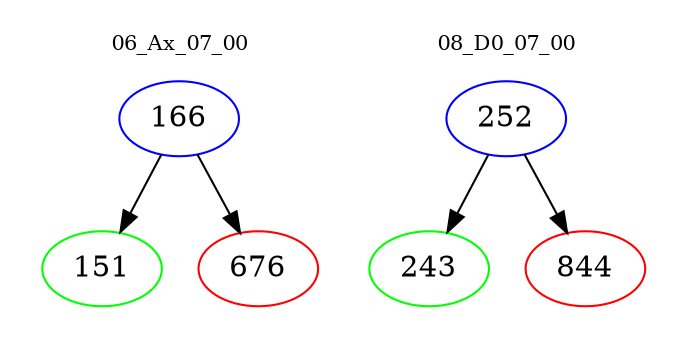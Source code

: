 digraph{
subgraph cluster_0 {
color = white
label = "06_Ax_07_00";
fontsize=10;
T0_166 [label="166", color="blue"]
T0_166 -> T0_151 [color="black"]
T0_151 [label="151", color="green"]
T0_166 -> T0_676 [color="black"]
T0_676 [label="676", color="red"]
}
subgraph cluster_1 {
color = white
label = "08_D0_07_00";
fontsize=10;
T1_252 [label="252", color="blue"]
T1_252 -> T1_243 [color="black"]
T1_243 [label="243", color="green"]
T1_252 -> T1_844 [color="black"]
T1_844 [label="844", color="red"]
}
}
